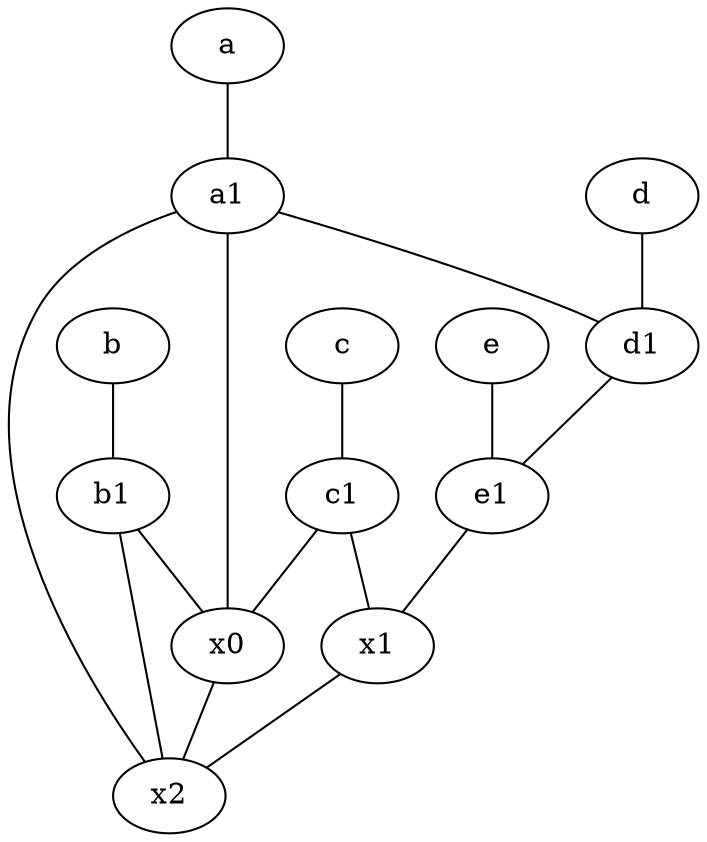 graph {
	node [labelfontsize=50]
	b [labelfontsize=50 pos="10,4!"]
	x2 [labelfontsize=50]
	e [labelfontsize=50 pos="7,9!"]
	b1 [labelfontsize=50 pos="9,4!"]
	x1 [labelfontsize=50]
	d1 [labelfontsize=50 pos="3,5!"]
	c [labelfontsize=50 pos="4.5,2!"]
	c1 [labelfontsize=50 pos="4.5,3!"]
	x0 [labelfontsize=50]
	e1 [labelfontsize=50 pos="7,7!"]
	a1 [labelfontsize=50 pos="8,3!"]
	d [labelfontsize=50 pos="2,5!"]
	a [labelfontsize=50 pos="8,2!"]
	x1 -- x2
	c1 -- x1
	d1 -- e1
	d -- d1
	b1 -- x2
	a -- a1
	a1 -- x0
	e1 -- x1
	b1 -- x0
	a1 -- d1
	c1 -- x0
	a1 -- x2
	x0 -- x2
	b -- b1
	c -- c1
	e -- e1
}
